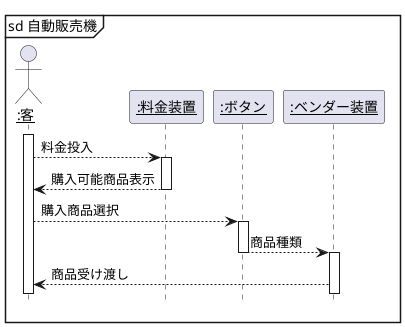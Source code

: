 @startuml  
hide footbox
Actor "<u>:客</u>" as a1
participant "<u>:料金装置</u>" as a2
participant "<u>:ボタン</u>" as a3
participant "<u>:ベンダー装置</u>" as a4
mainframe sd 自動販売機

activate a1
a1 --> a2 :料金投入
activate a2
a1 <-- a2 :購入可能商品表示
deactivate a2
a1 --> a3 :購入商品選択
activate a3
a3 --> a4 :商品種類
deactivate a3
activate a4
a1 <-- a4 :商品受け渡し
@enduml